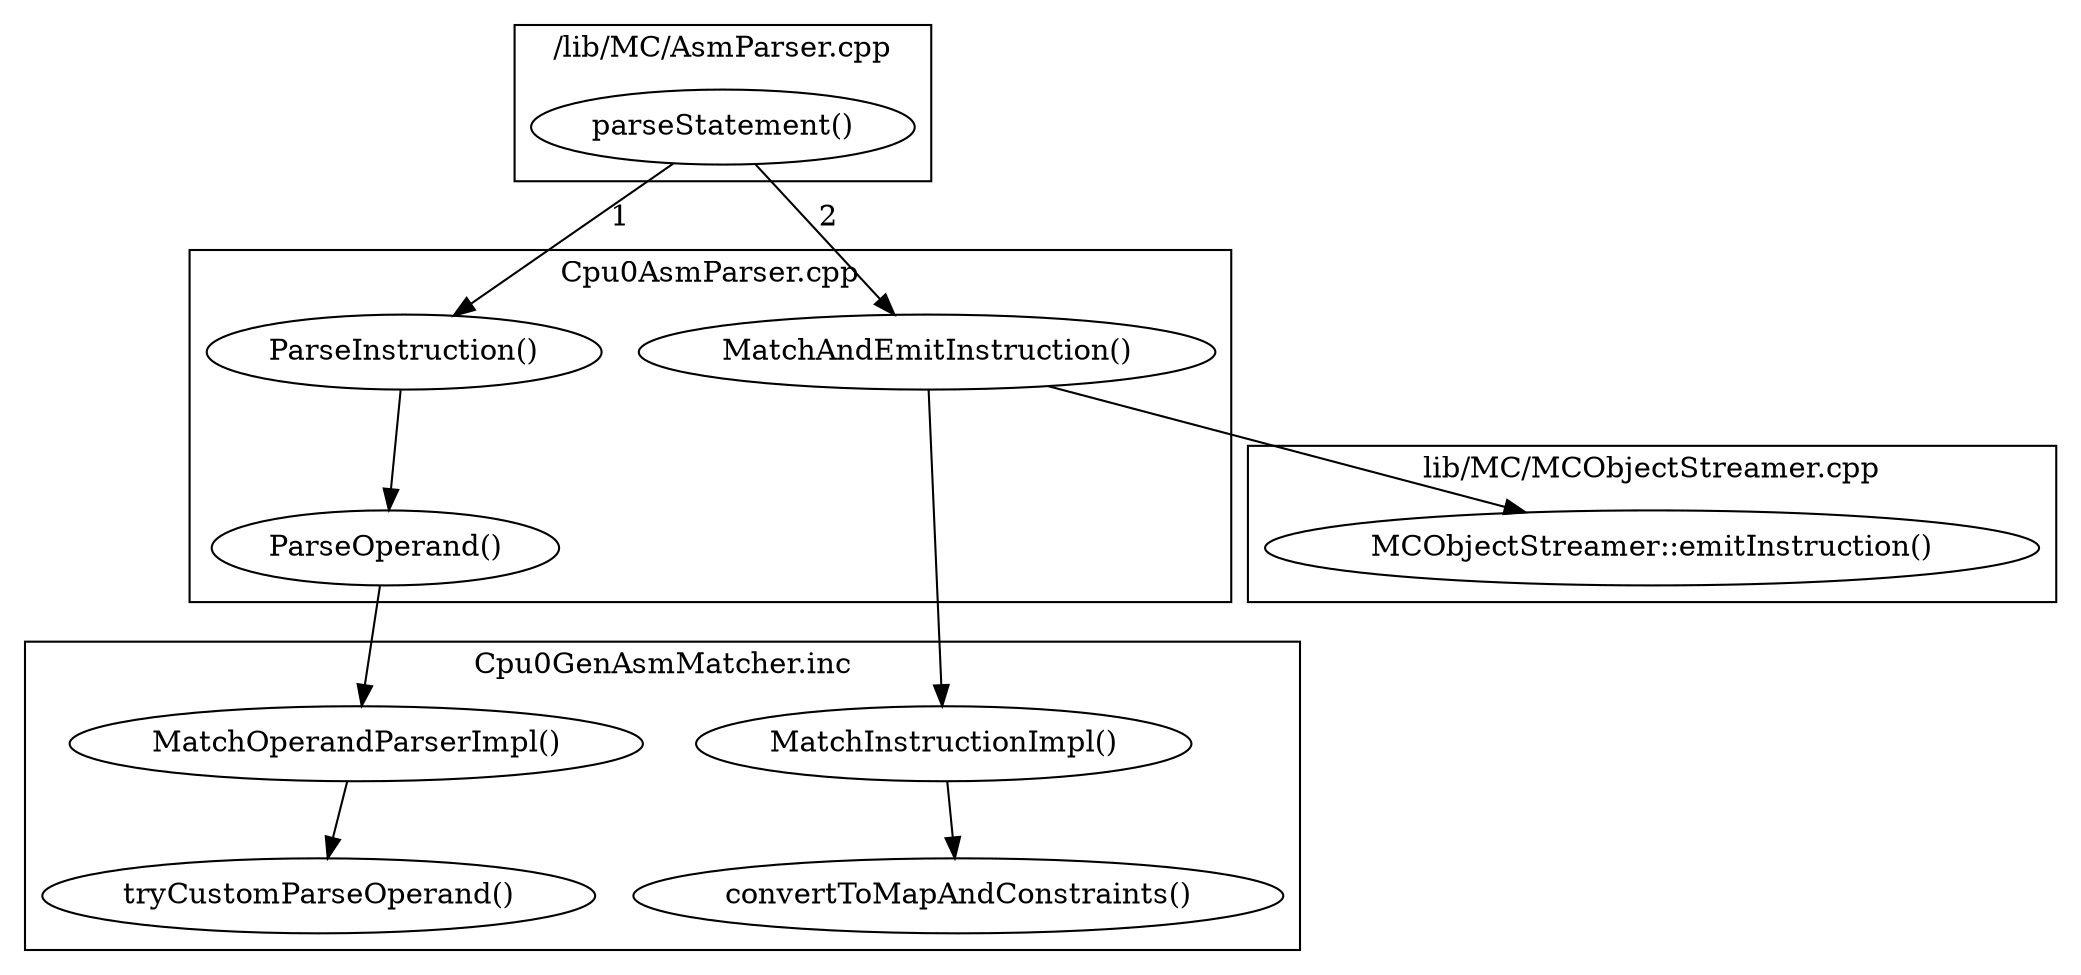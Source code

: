 digraph G {
  rankdir=TB;
  "parseStatement()" -> "ParseInstruction()" [label="1"];
  "parseStatement()" -> "MatchAndEmitInstruction()" [label="2"];
  "MatchAndEmitInstruction()" -> "MatchInstructionImpl()";
  "ParseInstruction()" -> "ParseOperand()";
  "ParseOperand()" -> "MatchOperandParserImpl()";
  "MatchAndEmitInstruction()" -> "MCObjectStreamer::emitInstruction()";
  subgraph clusterAsm {
    label = "/lib/MC/AsmParser.cpp";
    "parseStatement()";
  }
  subgraph clusterCpu0Asm {
    label = "Cpu0AsmParser.cpp";
    "MatchAndEmitInstruction()";
    "ParseOperand()";
    "ParseInstruction()";
  }
  subgraph clusterAsmParserInc {
    label = "Cpu0GenAsmMatcher.inc";
    "MatchInstructionImpl()";
    "MatchOperandParserImpl()";
    "convertToMapAndConstraints()";
    "tryCustomParseOperand()";
    "MatchInstructionImpl()" -> "convertToMapAndConstraints()";
    "MatchOperandParserImpl()" -> "tryCustomParseOperand()";
  }
  subgraph clusterObj {
    label = "lib/MC/MCObjectStreamer.cpp";
    "MCObjectStreamer::emitInstruction()";
  }
}
  
